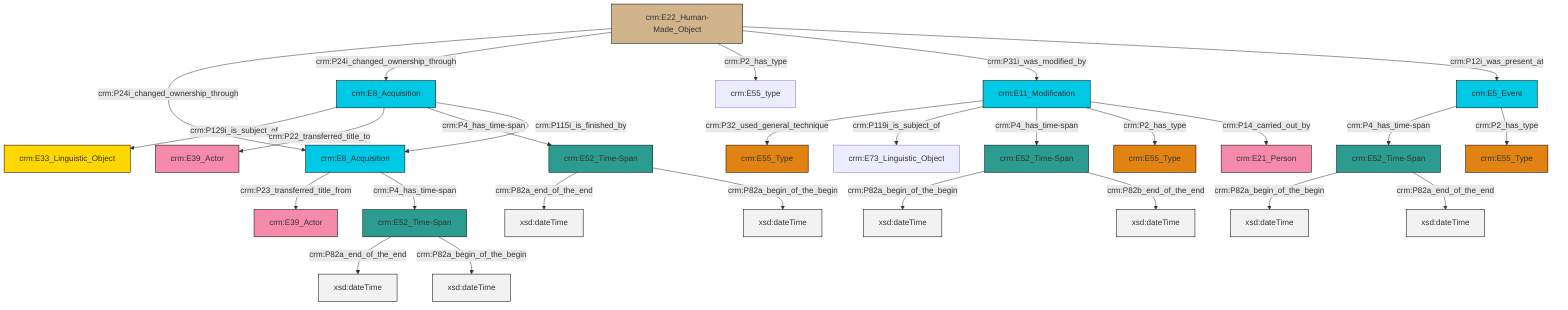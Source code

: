 graph TD
classDef Literal fill:#f2f2f2,stroke:#000000;
classDef CRM_Entity fill:#FFFFFF,stroke:#000000;
classDef Temporal_Entity fill:#00C9E6, stroke:#000000;
classDef Type fill:#E18312, stroke:#000000;
classDef Time-Span fill:#2C9C91, stroke:#000000;
classDef Appellation fill:#FFEB7F, stroke:#000000;
classDef Place fill:#008836, stroke:#000000;
classDef Persistent_Item fill:#B266B2, stroke:#000000;
classDef Conceptual_Object fill:#FFD700, stroke:#000000;
classDef Physical_Thing fill:#D2B48C, stroke:#000000;
classDef Actor fill:#f58aad, stroke:#000000;
classDef PC_Classes fill:#4ce600, stroke:#000000;
classDef Multi fill:#cccccc,stroke:#000000;

12["crm:E52_Time-Span"]:::Time-Span -->|crm:P82a_begin_of_the_begin| 13[xsd:dateTime]:::Literal
4["crm:E5_Event"]:::Temporal_Entity -->|crm:P4_has_time-span| 14["crm:E52_Time-Span"]:::Time-Span
8["crm:E11_Modification"]:::Temporal_Entity -->|crm:P32_used_general_technique| 19["crm:E55_Type"]:::Type
2["crm:E8_Acquisition"]:::Temporal_Entity -->|crm:P129i_is_subject_of| 20["crm:E33_Linguistic_Object"]:::Conceptual_Object
21["crm:E52_Time-Span"]:::Time-Span -->|crm:P82a_end_of_the_end| 22[xsd:dateTime]:::Literal
23["crm:E8_Acquisition"]:::Temporal_Entity -->|crm:P23_transferred_title_from| 24["crm:E39_Actor"]:::Actor
14["crm:E52_Time-Span"]:::Time-Span -->|crm:P82a_begin_of_the_begin| 25[xsd:dateTime]:::Literal
0["crm:E52_Time-Span"]:::Time-Span -->|crm:P82a_end_of_the_end| 26[xsd:dateTime]:::Literal
0["crm:E52_Time-Span"]:::Time-Span -->|crm:P82a_begin_of_the_begin| 27[xsd:dateTime]:::Literal
8["crm:E11_Modification"]:::Temporal_Entity -->|crm:P119i_is_subject_of| 17["crm:E73_Linguistic_Object"]:::Default
15["crm:E22_Human-Made_Object"]:::Physical_Thing -->|crm:P24i_changed_ownership_through| 23["crm:E8_Acquisition"]:::Temporal_Entity
15["crm:E22_Human-Made_Object"]:::Physical_Thing -->|crm:P24i_changed_ownership_through| 2["crm:E8_Acquisition"]:::Temporal_Entity
12["crm:E52_Time-Span"]:::Time-Span -->|crm:P82b_end_of_the_end| 35[xsd:dateTime]:::Literal
2["crm:E8_Acquisition"]:::Temporal_Entity -->|crm:P22_transferred_title_to| 6["crm:E39_Actor"]:::Actor
2["crm:E8_Acquisition"]:::Temporal_Entity -->|crm:P4_has_time-span| 21["crm:E52_Time-Span"]:::Time-Span
23["crm:E8_Acquisition"]:::Temporal_Entity -->|crm:P4_has_time-span| 0["crm:E52_Time-Span"]:::Time-Span
15["crm:E22_Human-Made_Object"]:::Physical_Thing -->|crm:P2_has_type| 10["crm:E55_type"]:::Default
21["crm:E52_Time-Span"]:::Time-Span -->|crm:P82a_begin_of_the_begin| 37[xsd:dateTime]:::Literal
15["crm:E22_Human-Made_Object"]:::Physical_Thing -->|crm:P31i_was_modified_by| 8["crm:E11_Modification"]:::Temporal_Entity
8["crm:E11_Modification"]:::Temporal_Entity -->|crm:P4_has_time-span| 12["crm:E52_Time-Span"]:::Time-Span
15["crm:E22_Human-Made_Object"]:::Physical_Thing -->|crm:P12i_was_present_at| 4["crm:E5_Event"]:::Temporal_Entity
8["crm:E11_Modification"]:::Temporal_Entity -->|crm:P2_has_type| 29["crm:E55_Type"]:::Type
2["crm:E8_Acquisition"]:::Temporal_Entity -->|crm:P115i_is_finished_by| 23["crm:E8_Acquisition"]:::Temporal_Entity
8["crm:E11_Modification"]:::Temporal_Entity -->|crm:P14_carried_out_by| 38["crm:E21_Person"]:::Actor
4["crm:E5_Event"]:::Temporal_Entity -->|crm:P2_has_type| 33["crm:E55_Type"]:::Type
14["crm:E52_Time-Span"]:::Time-Span -->|crm:P82a_end_of_the_end| 42[xsd:dateTime]:::Literal